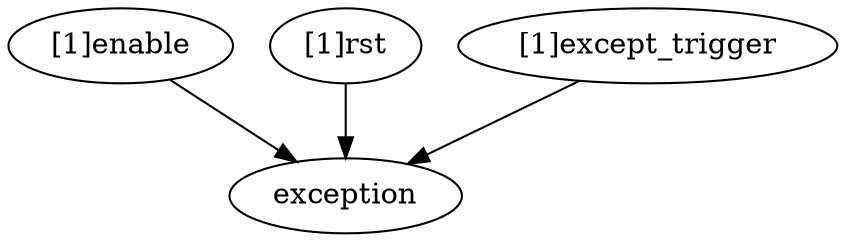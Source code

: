 strict digraph "" {
	"[1]enable"	 [complexity=1,
		importance=0.0203595060496,
		rank=0.0203595060496];
	exception	 [complexity=0,
		importance=0.0129958005498,
		rank=0.0];
	"[1]enable" -> exception;
	"[1]rst"	 [complexity=1,
		importance=0.0333553065994,
		rank=0.0333553065994];
	"[1]rst" -> exception;
	"[1]except_trigger"	 [complexity=2,
		importance=0.0350615587653,
		rank=0.0175307793827];
	"[1]except_trigger" -> exception;
}
